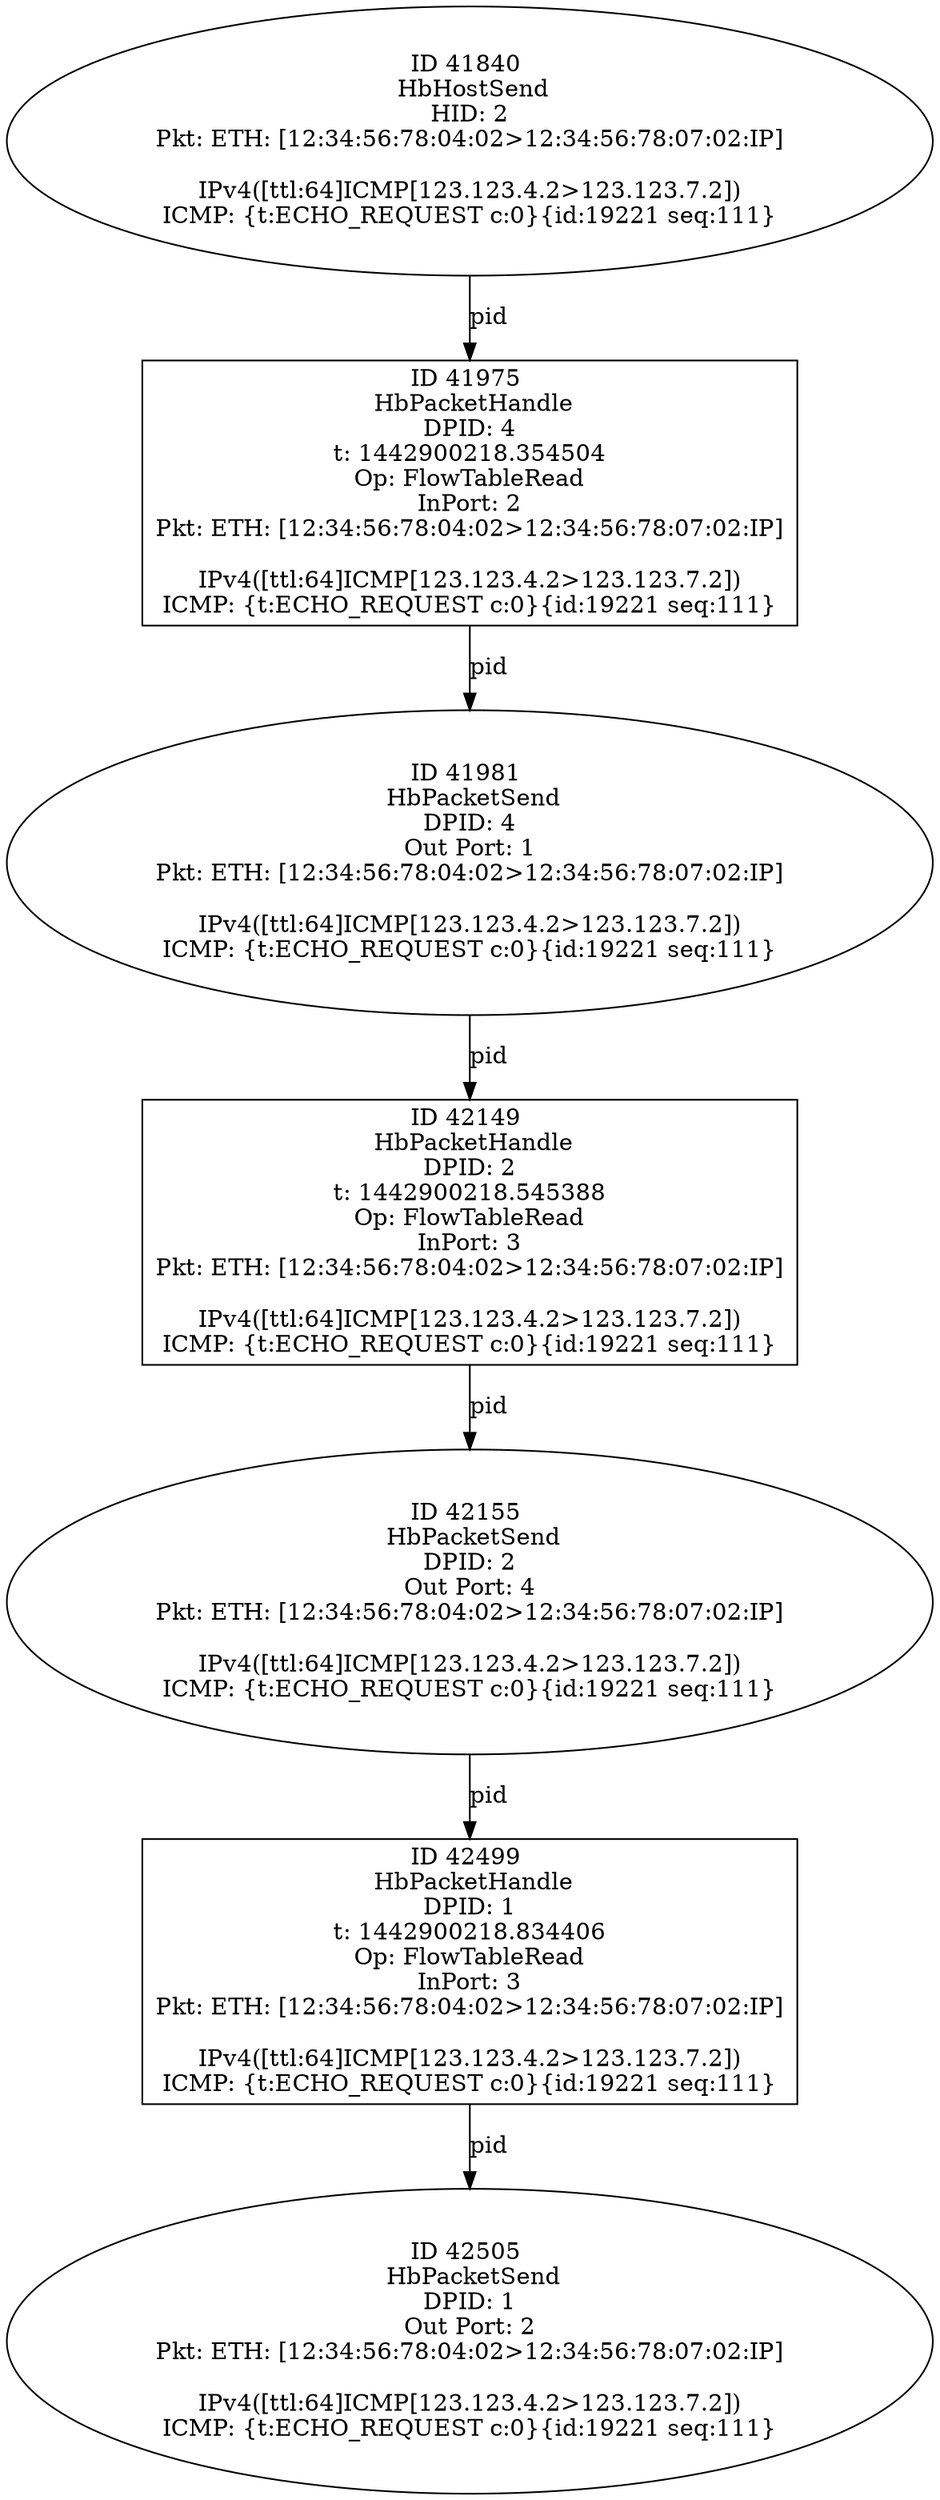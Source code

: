 strict digraph G {
42499 [shape=box, event=<hb_events.HbPacketHandle object at 0x110d5bfd0>, label="ID 42499 
 HbPacketHandle
DPID: 1
t: 1442900218.834406
Op: FlowTableRead
InPort: 3
Pkt: ETH: [12:34:56:78:04:02>12:34:56:78:07:02:IP]

IPv4([ttl:64]ICMP[123.123.4.2>123.123.7.2])
ICMP: {t:ECHO_REQUEST c:0}{id:19221 seq:111}"];
42149 [shape=box, event=<hb_events.HbPacketHandle object at 0x110c0ae50>, label="ID 42149 
 HbPacketHandle
DPID: 2
t: 1442900218.545388
Op: FlowTableRead
InPort: 3
Pkt: ETH: [12:34:56:78:04:02>12:34:56:78:07:02:IP]

IPv4([ttl:64]ICMP[123.123.4.2>123.123.7.2])
ICMP: {t:ECHO_REQUEST c:0}{id:19221 seq:111}"];
42505 [shape=oval, event=<hb_events.HbPacketSend object at 0x110d4fe10>, label="ID 42505 
 HbPacketSend
DPID: 1
Out Port: 2
Pkt: ETH: [12:34:56:78:04:02>12:34:56:78:07:02:IP]

IPv4([ttl:64]ICMP[123.123.4.2>123.123.7.2])
ICMP: {t:ECHO_REQUEST c:0}{id:19221 seq:111}"];
42155 [shape=oval, event=<hb_events.HbPacketSend object at 0x110c2a1d0>, label="ID 42155 
 HbPacketSend
DPID: 2
Out Port: 4
Pkt: ETH: [12:34:56:78:04:02>12:34:56:78:07:02:IP]

IPv4([ttl:64]ICMP[123.123.4.2>123.123.7.2])
ICMP: {t:ECHO_REQUEST c:0}{id:19221 seq:111}"];
41840 [shape=oval, event=<hb_events.HbHostSend object at 0x110b49790>, label="ID 41840 
 HbHostSend
HID: 2
Pkt: ETH: [12:34:56:78:04:02>12:34:56:78:07:02:IP]

IPv4([ttl:64]ICMP[123.123.4.2>123.123.7.2])
ICMP: {t:ECHO_REQUEST c:0}{id:19221 seq:111}"];
41975 [shape=box, event=<hb_events.HbPacketHandle object at 0x110ba9190>, label="ID 41975 
 HbPacketHandle
DPID: 4
t: 1442900218.354504
Op: FlowTableRead
InPort: 2
Pkt: ETH: [12:34:56:78:04:02>12:34:56:78:07:02:IP]

IPv4([ttl:64]ICMP[123.123.4.2>123.123.7.2])
ICMP: {t:ECHO_REQUEST c:0}{id:19221 seq:111}"];
41981 [shape=oval, event=<hb_events.HbPacketSend object at 0x110ba9410>, label="ID 41981 
 HbPacketSend
DPID: 4
Out Port: 1
Pkt: ETH: [12:34:56:78:04:02>12:34:56:78:07:02:IP]

IPv4([ttl:64]ICMP[123.123.4.2>123.123.7.2])
ICMP: {t:ECHO_REQUEST c:0}{id:19221 seq:111}"];
42499 -> 42505  [rel=pid, label=pid];
42149 -> 42155  [rel=pid, label=pid];
42155 -> 42499  [rel=pid, label=pid];
41840 -> 41975  [rel=pid, label=pid];
41975 -> 41981  [rel=pid, label=pid];
41981 -> 42149  [rel=pid, label=pid];
}
